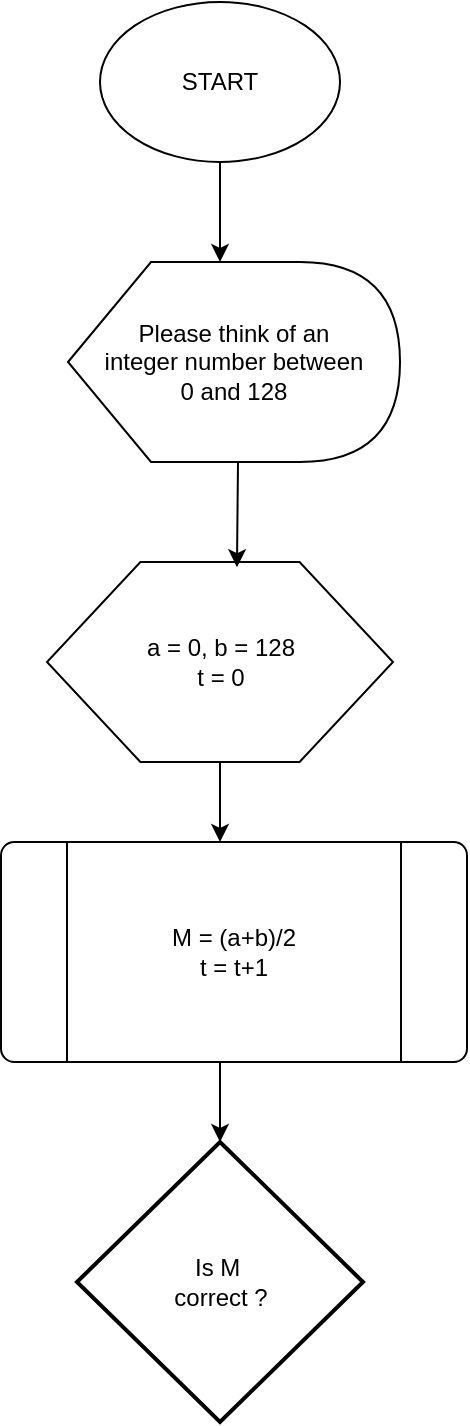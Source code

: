 <mxfile version="13.6.6" type="github">
  <diagram id="b5FTF1bi7E6v5F7amniU" name="Page-1">
    <mxGraphModel dx="1038" dy="548" grid="1" gridSize="10" guides="1" tooltips="1" connect="1" arrows="1" fold="1" page="1" pageScale="1" pageWidth="827" pageHeight="1169" math="0" shadow="0">
      <root>
        <mxCell id="0" />
        <mxCell id="1" parent="0" />
        <mxCell id="7C8X87_ZH4tanWyLU-85-1" value="START" style="ellipse;whiteSpace=wrap;html=1;" vertex="1" parent="1">
          <mxGeometry x="320" y="30" width="120" height="80" as="geometry" />
        </mxCell>
        <mxCell id="7C8X87_ZH4tanWyLU-85-2" value="" style="endArrow=classic;html=1;exitX=0.5;exitY=1;exitDx=0;exitDy=0;" edge="1" parent="1" source="7C8X87_ZH4tanWyLU-85-1">
          <mxGeometry width="50" height="50" relative="1" as="geometry">
            <mxPoint x="390" y="310" as="sourcePoint" />
            <mxPoint x="380" y="160" as="targetPoint" />
          </mxGeometry>
        </mxCell>
        <mxCell id="7C8X87_ZH4tanWyLU-85-3" value="Please think of an &lt;br&gt;integer number between &lt;br&gt;0 and 128" style="shape=display;whiteSpace=wrap;html=1;" vertex="1" parent="1">
          <mxGeometry x="304" y="160" width="166" height="100" as="geometry" />
        </mxCell>
        <mxCell id="7C8X87_ZH4tanWyLU-85-5" value="a = 0, b = 128&lt;br&gt;t = 0" style="verticalLabelPosition=middle;verticalAlign=middle;html=1;shape=hexagon;perimeter=hexagonPerimeter2;arcSize=6;size=0.27;labelPosition=center;align=center;" vertex="1" parent="1">
          <mxGeometry x="293.5" y="310" width="173" height="100" as="geometry" />
        </mxCell>
        <mxCell id="7C8X87_ZH4tanWyLU-85-6" value="" style="endArrow=classic;html=1;entryX=0.549;entryY=0.026;entryDx=0;entryDy=0;entryPerimeter=0;" edge="1" parent="1" target="7C8X87_ZH4tanWyLU-85-5">
          <mxGeometry width="50" height="50" relative="1" as="geometry">
            <mxPoint x="389" y="260" as="sourcePoint" />
            <mxPoint x="439" y="210" as="targetPoint" />
          </mxGeometry>
        </mxCell>
        <mxCell id="7C8X87_ZH4tanWyLU-85-7" value="M = (a+b)/2&lt;br&gt;t = t+1" style="verticalLabelPosition=middle;verticalAlign=middle;html=1;shape=process;whiteSpace=wrap;rounded=1;size=0.14;arcSize=6;labelPosition=center;align=center;" vertex="1" parent="1">
          <mxGeometry x="270.5" y="450" width="233" height="110" as="geometry" />
        </mxCell>
        <mxCell id="7C8X87_ZH4tanWyLU-85-8" value="Is M&amp;nbsp;&lt;br&gt;correct ?" style="strokeWidth=2;html=1;shape=mxgraph.flowchart.decision;whiteSpace=wrap;" vertex="1" parent="1">
          <mxGeometry x="308.5" y="600" width="143" height="140" as="geometry" />
        </mxCell>
        <mxCell id="7C8X87_ZH4tanWyLU-85-9" value="" style="endArrow=classic;html=1;entryX=0.5;entryY=0;entryDx=0;entryDy=0;entryPerimeter=0;" edge="1" parent="1" target="7C8X87_ZH4tanWyLU-85-8">
          <mxGeometry width="50" height="50" relative="1" as="geometry">
            <mxPoint x="380" y="560" as="sourcePoint" />
            <mxPoint x="490" y="570" as="targetPoint" />
          </mxGeometry>
        </mxCell>
        <mxCell id="7C8X87_ZH4tanWyLU-85-10" value="" style="endArrow=classic;html=1;exitX=0.5;exitY=1;exitDx=0;exitDy=0;" edge="1" parent="1" source="7C8X87_ZH4tanWyLU-85-5">
          <mxGeometry width="50" height="50" relative="1" as="geometry">
            <mxPoint x="380" y="440" as="sourcePoint" />
            <mxPoint x="380" y="450" as="targetPoint" />
          </mxGeometry>
        </mxCell>
      </root>
    </mxGraphModel>
  </diagram>
</mxfile>

